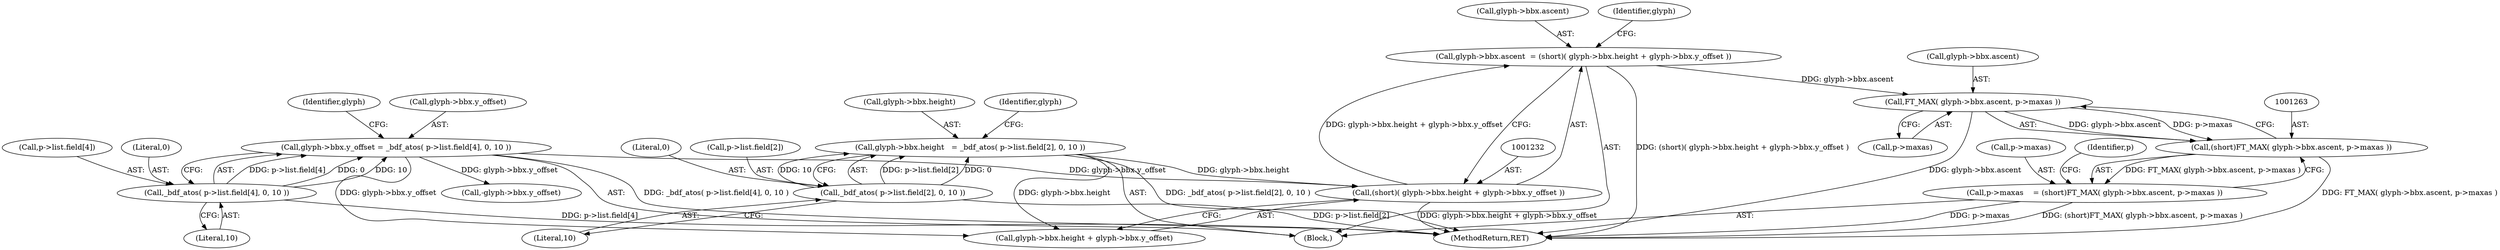 digraph "0_savannah_7f2e4f4f553f6836be7683f66226afac3fa979b8@integer" {
"1001225" [label="(Call,glyph->bbx.ascent  = (short)( glyph->bbx.height + glyph->bbx.y_offset ))"];
"1001231" [label="(Call,(short)( glyph->bbx.height + glyph->bbx.y_offset ))"];
"1001177" [label="(Call,glyph->bbx.height   = _bdf_atos( p->list.field[2], 0, 10 ))"];
"1001183" [label="(Call,_bdf_atos( p->list.field[2], 0, 10 ))"];
"1001209" [label="(Call,glyph->bbx.y_offset = _bdf_atos( p->list.field[4], 0, 10 ))"];
"1001215" [label="(Call,_bdf_atos( p->list.field[4], 0, 10 ))"];
"1001264" [label="(Call,FT_MAX( glyph->bbx.ascent, p->maxas ))"];
"1001262" [label="(Call,(short)FT_MAX( glyph->bbx.ascent, p->maxas ))"];
"1001258" [label="(Call,p->maxas    = (short)FT_MAX( glyph->bbx.ascent, p->maxas ))"];
"1001225" [label="(Call,glyph->bbx.ascent  = (short)( glyph->bbx.height + glyph->bbx.y_offset ))"];
"1001177" [label="(Call,glyph->bbx.height   = _bdf_atos( p->list.field[2], 0, 10 ))"];
"1001233" [label="(Call,glyph->bbx.height + glyph->bbx.y_offset)"];
"1001191" [label="(Literal,0)"];
"1001210" [label="(Call,glyph->bbx.y_offset)"];
"1001223" [label="(Literal,0)"];
"1001184" [label="(Call,p->list.field[2])"];
"1001137" [label="(Block,)"];
"1001270" [label="(Call,p->maxas)"];
"1001192" [label="(Literal,10)"];
"1001226" [label="(Call,glyph->bbx.ascent)"];
"1001228" [label="(Identifier,glyph)"];
"1001183" [label="(Call,_bdf_atos( p->list.field[2], 0, 10 ))"];
"1001216" [label="(Call,p->list.field[4])"];
"1001259" [label="(Call,p->maxas)"];
"1001231" [label="(Call,(short)( glyph->bbx.height + glyph->bbx.y_offset ))"];
"1001258" [label="(Call,p->maxas    = (short)FT_MAX( glyph->bbx.ascent, p->maxas ))"];
"1001224" [label="(Literal,10)"];
"1001247" [label="(Identifier,glyph)"];
"1001196" [label="(Identifier,glyph)"];
"1001562" [label="(MethodReturn,RET)"];
"1001215" [label="(Call,_bdf_atos( p->list.field[4], 0, 10 ))"];
"1001178" [label="(Call,glyph->bbx.height)"];
"1001265" [label="(Call,glyph->bbx.ascent)"];
"1001275" [label="(Identifier,p)"];
"1001252" [label="(Call,-glyph->bbx.y_offset)"];
"1001209" [label="(Call,glyph->bbx.y_offset = _bdf_atos( p->list.field[4], 0, 10 ))"];
"1001264" [label="(Call,FT_MAX( glyph->bbx.ascent, p->maxas ))"];
"1001262" [label="(Call,(short)FT_MAX( glyph->bbx.ascent, p->maxas ))"];
"1001225" -> "1001137"  [label="AST: "];
"1001225" -> "1001231"  [label="CFG: "];
"1001226" -> "1001225"  [label="AST: "];
"1001231" -> "1001225"  [label="AST: "];
"1001247" -> "1001225"  [label="CFG: "];
"1001225" -> "1001562"  [label="DDG: (short)( glyph->bbx.height + glyph->bbx.y_offset )"];
"1001231" -> "1001225"  [label="DDG: glyph->bbx.height + glyph->bbx.y_offset"];
"1001225" -> "1001264"  [label="DDG: glyph->bbx.ascent"];
"1001231" -> "1001233"  [label="CFG: "];
"1001232" -> "1001231"  [label="AST: "];
"1001233" -> "1001231"  [label="AST: "];
"1001231" -> "1001562"  [label="DDG: glyph->bbx.height + glyph->bbx.y_offset"];
"1001177" -> "1001231"  [label="DDG: glyph->bbx.height"];
"1001209" -> "1001231"  [label="DDG: glyph->bbx.y_offset"];
"1001177" -> "1001137"  [label="AST: "];
"1001177" -> "1001183"  [label="CFG: "];
"1001178" -> "1001177"  [label="AST: "];
"1001183" -> "1001177"  [label="AST: "];
"1001196" -> "1001177"  [label="CFG: "];
"1001177" -> "1001562"  [label="DDG: _bdf_atos( p->list.field[2], 0, 10 )"];
"1001183" -> "1001177"  [label="DDG: p->list.field[2]"];
"1001183" -> "1001177"  [label="DDG: 0"];
"1001183" -> "1001177"  [label="DDG: 10"];
"1001177" -> "1001233"  [label="DDG: glyph->bbx.height"];
"1001183" -> "1001192"  [label="CFG: "];
"1001184" -> "1001183"  [label="AST: "];
"1001191" -> "1001183"  [label="AST: "];
"1001192" -> "1001183"  [label="AST: "];
"1001183" -> "1001562"  [label="DDG: p->list.field[2]"];
"1001209" -> "1001137"  [label="AST: "];
"1001209" -> "1001215"  [label="CFG: "];
"1001210" -> "1001209"  [label="AST: "];
"1001215" -> "1001209"  [label="AST: "];
"1001228" -> "1001209"  [label="CFG: "];
"1001209" -> "1001562"  [label="DDG: _bdf_atos( p->list.field[4], 0, 10 )"];
"1001215" -> "1001209"  [label="DDG: p->list.field[4]"];
"1001215" -> "1001209"  [label="DDG: 0"];
"1001215" -> "1001209"  [label="DDG: 10"];
"1001209" -> "1001233"  [label="DDG: glyph->bbx.y_offset"];
"1001209" -> "1001252"  [label="DDG: glyph->bbx.y_offset"];
"1001215" -> "1001224"  [label="CFG: "];
"1001216" -> "1001215"  [label="AST: "];
"1001223" -> "1001215"  [label="AST: "];
"1001224" -> "1001215"  [label="AST: "];
"1001215" -> "1001562"  [label="DDG: p->list.field[4]"];
"1001264" -> "1001262"  [label="AST: "];
"1001264" -> "1001270"  [label="CFG: "];
"1001265" -> "1001264"  [label="AST: "];
"1001270" -> "1001264"  [label="AST: "];
"1001262" -> "1001264"  [label="CFG: "];
"1001264" -> "1001562"  [label="DDG: glyph->bbx.ascent"];
"1001264" -> "1001262"  [label="DDG: glyph->bbx.ascent"];
"1001264" -> "1001262"  [label="DDG: p->maxas"];
"1001262" -> "1001258"  [label="AST: "];
"1001263" -> "1001262"  [label="AST: "];
"1001258" -> "1001262"  [label="CFG: "];
"1001262" -> "1001562"  [label="DDG: FT_MAX( glyph->bbx.ascent, p->maxas )"];
"1001262" -> "1001258"  [label="DDG: FT_MAX( glyph->bbx.ascent, p->maxas )"];
"1001258" -> "1001137"  [label="AST: "];
"1001259" -> "1001258"  [label="AST: "];
"1001275" -> "1001258"  [label="CFG: "];
"1001258" -> "1001562"  [label="DDG: (short)FT_MAX( glyph->bbx.ascent, p->maxas )"];
"1001258" -> "1001562"  [label="DDG: p->maxas"];
}

